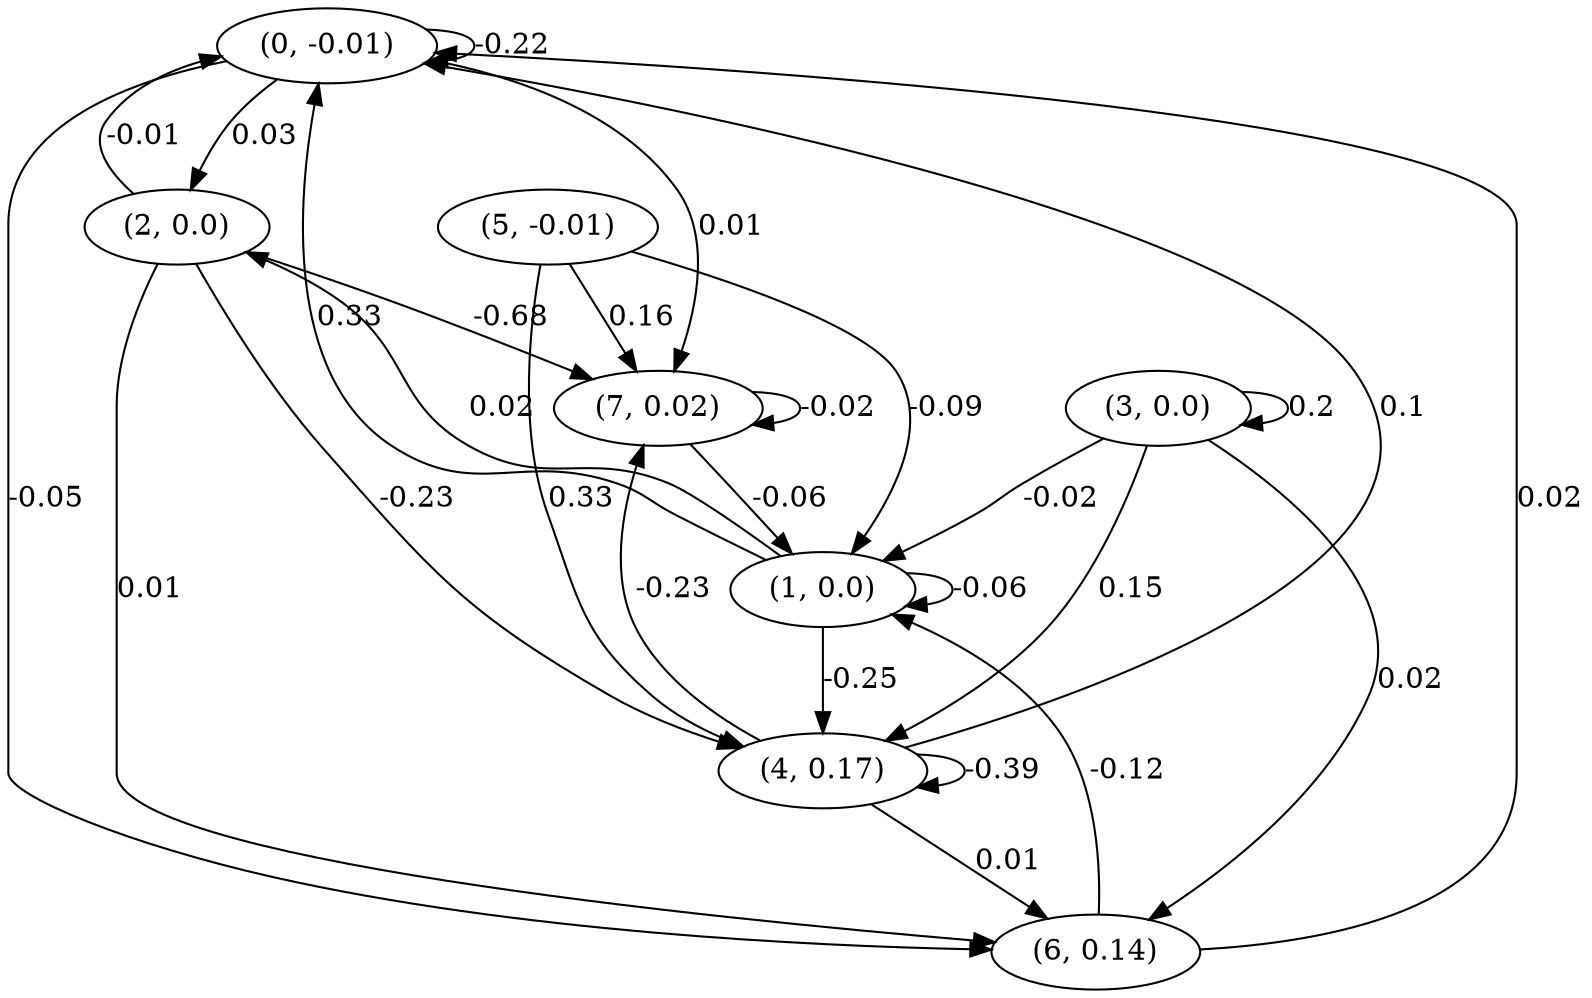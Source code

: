digraph {
    0 [ label = "(0, -0.01)" ]
    1 [ label = "(1, 0.0)" ]
    2 [ label = "(2, 0.0)" ]
    3 [ label = "(3, 0.0)" ]
    4 [ label = "(4, 0.17)" ]
    5 [ label = "(5, -0.01)" ]
    6 [ label = "(6, 0.14)" ]
    7 [ label = "(7, 0.02)" ]
    0 -> 0 [ label = "-0.22" ]
    1 -> 1 [ label = "-0.06" ]
    3 -> 3 [ label = "0.2" ]
    4 -> 4 [ label = "-0.39" ]
    7 -> 7 [ label = "-0.02" ]
    1 -> 0 [ label = "0.33" ]
    2 -> 0 [ label = "-0.01" ]
    4 -> 0 [ label = "0.1" ]
    6 -> 0 [ label = "0.02" ]
    3 -> 1 [ label = "-0.02" ]
    5 -> 1 [ label = "-0.09" ]
    6 -> 1 [ label = "-0.12" ]
    7 -> 1 [ label = "-0.06" ]
    0 -> 2 [ label = "0.03" ]
    1 -> 2 [ label = "0.02" ]
    1 -> 4 [ label = "-0.25" ]
    2 -> 4 [ label = "-0.23" ]
    3 -> 4 [ label = "0.15" ]
    5 -> 4 [ label = "0.33" ]
    0 -> 6 [ label = "-0.05" ]
    2 -> 6 [ label = "0.01" ]
    3 -> 6 [ label = "0.02" ]
    4 -> 6 [ label = "0.01" ]
    0 -> 7 [ label = "0.01" ]
    2 -> 7 [ label = "-0.68" ]
    4 -> 7 [ label = "-0.23" ]
    5 -> 7 [ label = "0.16" ]
}

